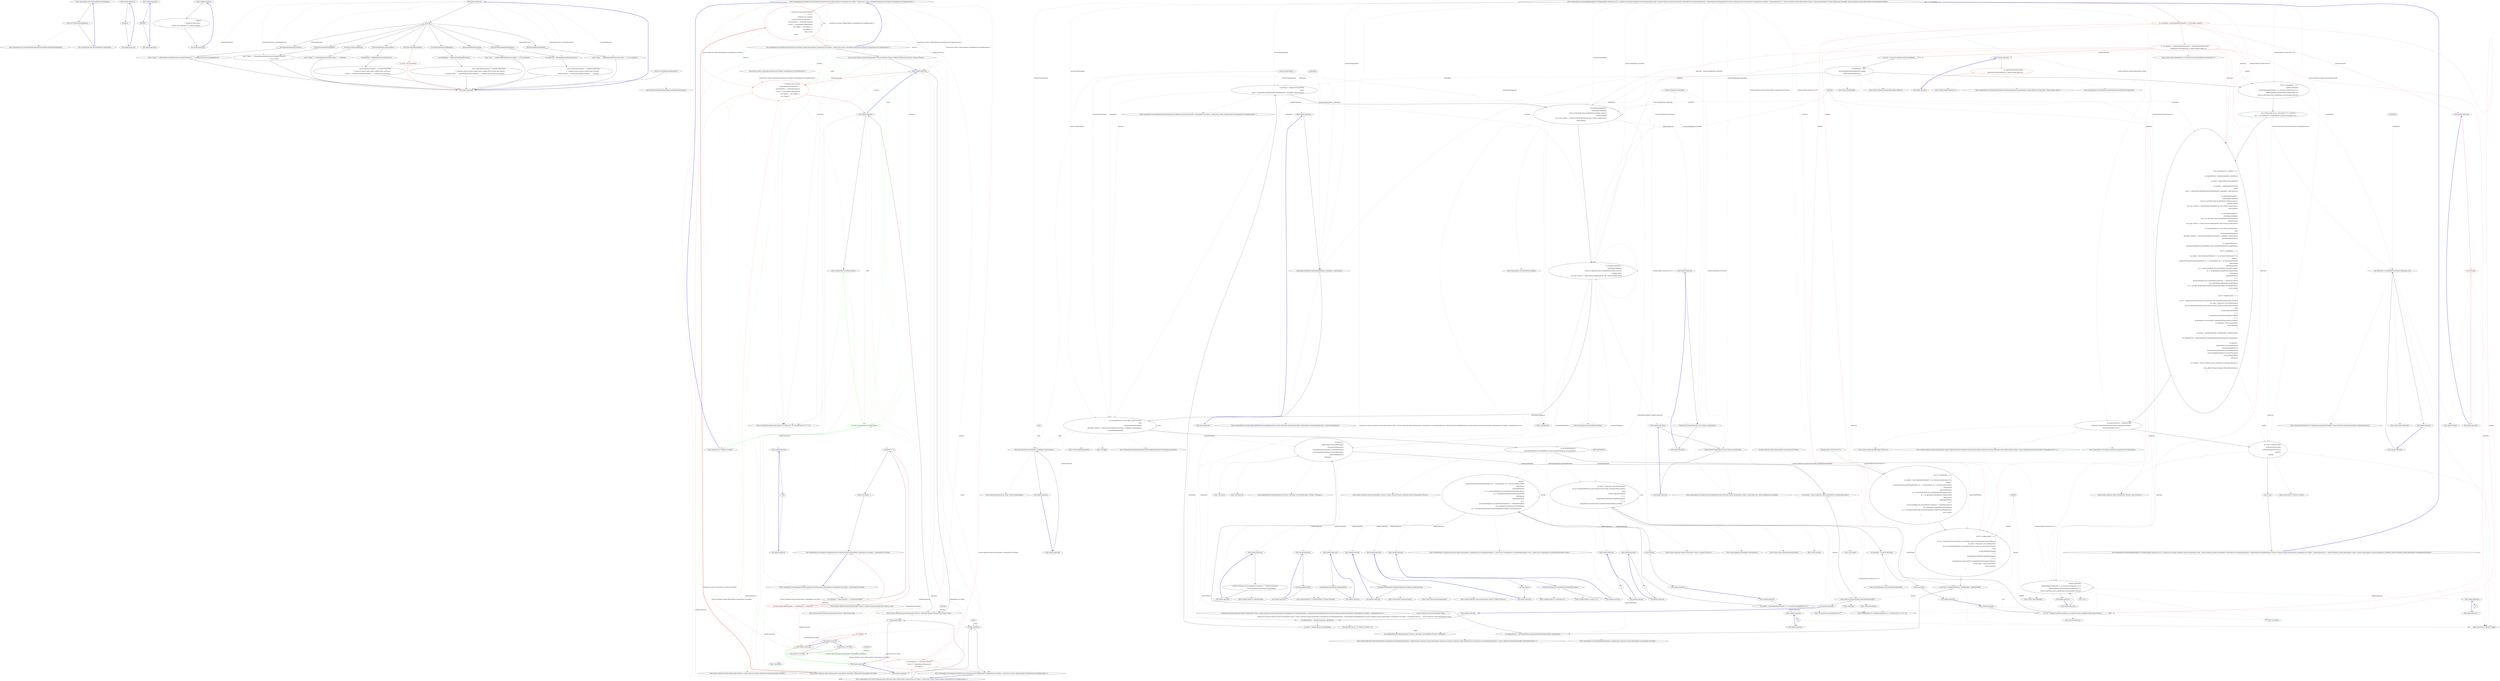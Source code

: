 digraph  {
n0 [cluster="CommandLine.Text.SentenceBuilder.CreateDefault()", label="Entry CommandLine.Text.SentenceBuilder.CreateDefault()", span="17-17"];
n1 [cluster="CommandLine.Text.SentenceBuilder.CreateDefault()", label="return new DefaultSentenceBuilder();", span="19-19"];
n2 [cluster="CommandLine.Text.SentenceBuilder.CreateDefault()", label="Exit CommandLine.Text.SentenceBuilder.CreateDefault()", span="17-17"];
n3 [cluster="CommandLine.Text.SentenceBuilder.DefaultSentenceBuilder.DefaultSentenceBuilder()", label="Entry CommandLine.Text.SentenceBuilder.DefaultSentenceBuilder.DefaultSentenceBuilder()", span="44-44"];
n4 [cluster="lambda expression", label="Entry lambda expression", span="50-50"];
n5 [cluster="lambda expression", label="''Required.''", span="50-50"];
n6 [cluster="lambda expression", label="Exit lambda expression", span="50-50"];
n7 [cluster="lambda expression", label="Entry lambda expression", span="58-58"];
n8 [cluster="lambda expression", label="''ERROR(S):''", span="58-58"];
n9 [cluster="lambda expression", label="Exit lambda expression", span="58-58"];
n10 [cluster="lambda expression", label="Entry lambda expression", span="66-68"];
n11 [cluster="lambda expression", label="isOption\r\n                        ? ''Display this help screen.''\r\n                        : ''Display more information on a specific command.''", span="66-68"];
n12 [cluster="lambda expression", label="Exit lambda expression", span="66-68"];
n13 [cluster="lambda expression", label="Entry lambda expression", span="76-110"];
n14 [cluster="lambda expression", label="error.Tag", span="78-78"];
n16 [cluster="lambda expression", label="return ''Token ''' + ((BadFormatTokenError)error).Token + ''' is not recognized.'';", span="81-81"];
n18 [cluster="lambda expression", label="return ''Option ''' + ((MissingValueOptionError)error).NameInfo.NameText\r\n                                                      + ''' has no value.'';", span="83-84"];
n20 [cluster="lambda expression", label="return ''Option ''' + ((UnknownOptionError)error).Token + ''' is unknown.'';", span="86-86"];
n22 [cluster="lambda expression", label="var errMisssing = ((MissingRequiredOptionError)error)", span="88-88"];
n25 [cluster="lambda expression", label="return ''Option ''' + ((MutuallyExclusiveSetError)error).NameInfo.NameText + ''' is defined along with an incompatible one.'';", span="93-93"];
n27 [cluster="lambda expression", label="var badFormat = ((BadFormatConversionError)error)", span="95-95"];
n30 [cluster="lambda expression", label="var seqOutRange = ((SequenceOutOfRangeError)error)", span="100-100"];
n33 [cluster="lambda expression", label="return ''Verb ''' + ((BadVerbSelectedError)error).Token + ''' is not recognized.'';", span="105-105"];
n15 [cluster="lambda expression", label="ErrorType.BadFormatTokenError", span="80-80"];
n17 [cluster="lambda expression", label="ErrorType.MissingValueOptionError", span="82-82"];
n19 [cluster="lambda expression", label="ErrorType.UnknownOptionError", span="85-85"];
n21 [cluster="lambda expression", label="ErrorType.MissingRequiredOptionError", span="87-87"];
n24 [cluster="lambda expression", label="ErrorType.MutuallyExclusiveSetError", span="92-92"];
n26 [cluster="lambda expression", label="ErrorType.BadFormatConversionError", span="94-94"];
n29 [cluster="lambda expression", label="ErrorType.SequenceOutOfRangeError", span="99-99"];
n32 [cluster="lambda expression", label="ErrorType.BadVerbSelectedError", span="104-104"];
n34 [cluster="lambda expression", label="ErrorType.NoVerbSelectedError", span="106-106"];
n23 [cluster="lambda expression", label="return errMisssing.NameInfo == NameInfo.EmptyName\r\n                                               ? ''A required value not bound to option name is missing.''\r\n                                               : ''Required option ''' + errMisssing.NameInfo.NameText + ''' is missing.'';", span="89-91"];
n28 [cluster="lambda expression", label="return badFormat.NameInfo == NameInfo.EmptyName\r\n                                               ? ''A value not bound to option name is defined with a bad format.''\r\n                                               : ''Option ''' + badFormat.NameInfo.NameText + ''' is defined with a bad format.'';", span="96-98"];
n31 [cluster="lambda expression", label="return seqOutRange.NameInfo == NameInfo.EmptyName\r\n                                               ? ''A sequence value not bound to option name is defined with few items than required.''\r\n                                               : ''A sequence option ''' + seqOutRange.NameInfo.NameText + ''' is defined with few items than required.'';", span="101-103"];
n35 [cluster="lambda expression", color=red, community=0, label="22: return ''No verb selected.'';", span="107-107"];
n36 [cluster="lambda expression", label="Exit lambda expression", span="76-110"];
n37 [cluster="lambda expression", label="throw new InvalidOperationException();", span="109-109"];
n38 [cluster="System.InvalidOperationException.InvalidOperationException()", label="Entry System.InvalidOperationException.InvalidOperationException()", span="0-0"];
m1_0 [cluster="CommandLine.Core.Sequence.Partition(System.Collections.Generic.IEnumerable<CommandLine.Core.Token>, System.Func<string, CommandLine.Infrastructure.Maybe<CommandLine.Core.TypeDescriptor>>)", file="Sequence.cs", label="Entry CommandLine.Core.Sequence.Partition(System.Collections.Generic.IEnumerable<CommandLine.Core.Token>, System.Func<string, CommandLine.Infrastructure.Maybe<CommandLine.Core.TypeDescriptor>>)", span="11-11"];
m1_1 [cluster="CommandLine.Core.Sequence.Partition(System.Collections.Generic.IEnumerable<CommandLine.Core.Token>, System.Func<string, CommandLine.Infrastructure.Maybe<CommandLine.Core.TypeDescriptor>>)", color=red, community=0, file="Sequence.cs", label="5: return from tseq in tokens.Pairwise(\r\n                (f, s) =>\r\n                        f.IsName() && s.IsValue()\r\n                            ? typeLookup(f.Text).Return(info =>\r\n                                   info.TargetType == TargetType.Sequence\r\n                                        ? new[] { f }.Concat(tokens.OfSequence(f))\r\n                                        : new Token[] { }, new Token[] { })\r\n                            : new Token[] { })\r\n                   from t in tseq\r\n                   select t;", span="15-24"];
m1_2 [cluster="CommandLine.Core.Sequence.Partition(System.Collections.Generic.IEnumerable<CommandLine.Core.Token>, System.Func<string, CommandLine.Infrastructure.Maybe<CommandLine.Core.TypeDescriptor>>)", file="Sequence.cs", label="Exit CommandLine.Core.Sequence.Partition(System.Collections.Generic.IEnumerable<CommandLine.Core.Token>, System.Func<string, CommandLine.Infrastructure.Maybe<CommandLine.Core.TypeDescriptor>>)", span="11-11"];
m1_3 [cluster="System.Collections.Generic.IEnumerable<TSource>.Pairwise<TSource, TResult>(System.Func<TSource, TSource, TResult>)", file="Sequence.cs", label="Entry System.Collections.Generic.IEnumerable<TSource>.Pairwise<TSource, TResult>(System.Func<TSource, TSource, TResult>)", span="10-10"];
m1_4 [cluster="lambda expression", file="Sequence.cs", label="Entry lambda expression", span="16-22"];
m1_5 [cluster="lambda expression", color=red, community=0, file="Sequence.cs", label="5: f.IsName() && s.IsValue()\r\n                            ? typeLookup(f.Text).Return(info =>\r\n                                   info.TargetType == TargetType.Sequence\r\n                                        ? new[] { f }.Concat(tokens.OfSequence(f))\r\n                                        : new Token[] { }, new Token[] { })\r\n                            : new Token[] { }", span="17-22"];
m1_6 [cluster="lambda expression", file="Sequence.cs", label="Exit lambda expression", span="16-22"];
m1_7 [cluster="CommandLine.Core.Token.IsName()", file="Sequence.cs", label="Entry CommandLine.Core.Token.IsName()", span="68-68"];
m1_8 [cluster="CommandLine.Core.Token.IsValue()", color=green, community=0, file="Sequence.cs", label="20: Entry CommandLine.Core.Token.IsValue()", span="73-73"];
m1_9 [cluster="System.Func<T, TResult>.Invoke(T)", file="Sequence.cs", label="Entry System.Func<T, TResult>.Invoke(T)", span="0-0"];
m1_26 [cluster="lambda expression", file="Sequence.cs", label="t.Equals(nameToken)", span="29-29"];
m1_28 [cluster="lambda expression", file="Sequence.cs", label="!scalars.Contains(t)", span="26-26"];
m1_12 [cluster="lambda expression", color=red, community=0, file="Sequence.cs", label="5: info.TargetType == TargetType.Sequence\r\n                                        ? new[] { f }.Concat(tokens.OfSequence(f))\r\n                                        : new Token[] { }", span="19-21"];
m1_18 [cluster="CommandLine.Core.Sequence.OfSequence(System.Collections.Generic.IEnumerable<CommandLine.Core.Token>, CommandLine.Core.Token)", file="Sequence.cs", label="nameIndex >= 0", span="30-30"];
m1_37 [cluster="Unk.IsValue", file="Sequence.cs", label="Entry Unk.IsValue", span=""];
m1_14 [cluster="System.Collections.Generic.IEnumerable<CommandLine.Core.Token>.OfSequence(CommandLine.Core.Token)", file="Sequence.cs", label="Entry System.Collections.Generic.IEnumerable<CommandLine.Core.Token>.OfSequence(CommandLine.Core.Token)", span="27-27"];
m1_22 [cluster="System.Collections.Generic.IEnumerable<TSource>.IndexOf<TSource>(System.Func<TSource, bool>)", file="Sequence.cs", label="Entry System.Collections.Generic.IEnumerable<TSource>.IndexOf<TSource>(System.Func<TSource, bool>)", span="36-36"];
m1_30 [cluster="lambda expression", color=red, community=0, file="Sequence.cs", label="26: v.IsValue()", span="32-32"];
m1_16 [cluster="CommandLine.Core.Sequence.OfSequence(System.Collections.Generic.IEnumerable<CommandLine.Core.Token>, CommandLine.Core.Token)", file="Sequence.cs", label="Entry CommandLine.Core.Sequence.OfSequence(System.Collections.Generic.IEnumerable<CommandLine.Core.Token>, CommandLine.Core.Token)", span="27-27"];
m1_34 [cluster="lambda expression", file="Sequence.cs", label="CommandLine.Core.Token", span=""];
m1_11 [cluster="CommandLine.Core.Switch.Partition(System.Collections.Generic.IEnumerable<CommandLine.Core.Token>, System.Func<string, CSharpx.Maybe<CommandLine.Core.TypeDescriptor>>)", file="Sequence.cs", label="Entry CommandLine.Core.Switch.Partition(System.Collections.Generic.IEnumerable<CommandLine.Core.Token>, System.Func<string, CSharpx.Maybe<CommandLine.Core.TypeDescriptor>>)", span="11-11"];
m1_13 [cluster="CommandLine.Core.Sequence.Partition(System.Collections.Generic.IEnumerable<CommandLine.Core.Token>, System.Func<string, CSharpx.Maybe<CommandLine.Core.TypeDescriptor>>)", file="Sequence.cs", label="Entry CommandLine.Core.Sequence.Partition(System.Collections.Generic.IEnumerable<CommandLine.Core.Token>, System.Func<string, CSharpx.Maybe<CommandLine.Core.TypeDescriptor>>)", span="12-12"];
m1_25 [cluster="lambda expression", file="Sequence.cs", label="Entry lambda expression", span="29-29"];
m1_29 [cluster="lambda expression", file="Sequence.cs", label="Entry lambda expression", span="32-32"];
m1_27 [cluster="lambda expression", file="Sequence.cs", label="Exit lambda expression", span="29-29"];
m1_31 [cluster="lambda expression", file="Sequence.cs", label="Exit lambda expression", span="32-32"];
m1_38 [cluster="lambda expression", file="Sequence.cs", label="Entry lambda expression", span="35-35"];
m1_32 [cluster="lambda expression", color=green, community=0, file="Sequence.cs", label="1: System.Collections.Generic.IEnumerable<CommandLine.Core.Token>", span=""];
m1_24 [cluster="System.Collections.Generic.IEnumerable<TSource>.TakeWhile<TSource>(System.Func<TSource, bool>)", file="Sequence.cs", label="Entry System.Collections.Generic.IEnumerable<TSource>.TakeWhile<TSource>(System.Func<TSource, bool>)", span="0-0"];
m1_39 [cluster="lambda expression", file="Sequence.cs", label="t.Text", span="35-35"];
m1_35 [cluster="lambda expression", file="Sequence.cs", label="CommandLine.Core.Token", span=""];
m1_40 [cluster="lambda expression", file="Sequence.cs", label="Exit lambda expression", span="35-35"];
m1_23 [cluster="System.Collections.Generic.IEnumerable<TSource>.Skip<TSource>(int)", file="Sequence.cs", label="Entry System.Collections.Generic.IEnumerable<TSource>.Skip<TSource>(int)", span="0-0"];
m1_21 [cluster="CommandLine.Core.Sequence.OfSequence(System.Collections.Generic.IEnumerable<CommandLine.Core.Token>, CommandLine.Core.Token)", file="Sequence.cs", label="Exit CommandLine.Core.Sequence.OfSequence(System.Collections.Generic.IEnumerable<CommandLine.Core.Token>, CommandLine.Core.Token)", span="27-27"];
m1_15 [cluster="System.Collections.Generic.IEnumerable<TSource>.Concat<TSource>(System.Collections.Generic.IEnumerable<TSource>)", file="Sequence.cs", label="Entry System.Collections.Generic.IEnumerable<TSource>.Concat<TSource>(System.Collections.Generic.IEnumerable<TSource>)", span="0-0"];
m1_10 [cluster="CommandLine.Infrastructure.Maybe<T1>.Return<T1, T2>(System.Func<T1, T2>, T2)", file="Sequence.cs", label="Entry CommandLine.Infrastructure.Maybe<T1>.Return<T1, T2>(System.Func<T1, T2>, T2)", span="100-100"];
m1_17 [cluster="CommandLine.Core.Sequence.OfSequence(System.Collections.Generic.IEnumerable<CommandLine.Core.Token>, CommandLine.Core.Token)", file="Sequence.cs", label="var nameIndex = tokens.IndexOf(t => t.Equals(nameToken))", span="29-29"];
m1_20 [cluster="CommandLine.Core.Sequence.OfSequence(System.Collections.Generic.IEnumerable<CommandLine.Core.Token>, CommandLine.Core.Token)", file="Sequence.cs", label="return new Token[] { };", span="34-34"];
m1_19 [cluster="CommandLine.Core.Sequence.OfSequence(System.Collections.Generic.IEnumerable<CommandLine.Core.Token>, CommandLine.Core.Token)", color=red, community=0, file="Sequence.cs", label="24: return tokens.Skip(nameIndex + 1).TakeWhile(v => v.IsValue());", span="32-32"];
m1_33 [file="Sequence.cs", label="System.Func<string, CommandLine.Infrastructure.Maybe<CommandLine.Core.TypeDescriptor>>", span=""];
m1_43 [file="Sequence.cs", label=sequences, span=""];
m1_41 [file="Sequence.cs", label=switches, span=""];
m1_42 [file="Sequence.cs", label=scalars, span=""];
m2_65 [cluster="CommandLine.Core.TokenPartitioner.Partition(System.Collections.Generic.IEnumerable<CommandLine.Core.Token>, System.Func<string, CSharpx.Maybe<CommandLine.Core.TypeDescriptor>>)", file="TokenPartitioner.cs", label="Entry CommandLine.Core.TokenPartitioner.Partition(System.Collections.Generic.IEnumerable<CommandLine.Core.Token>, System.Func<string, CSharpx.Maybe<CommandLine.Core.TypeDescriptor>>)", span="12-12"];
m2_14 [cluster="Unk.ThrowingValidate", file="TokenPartitioner.cs", label="Entry Unk.ThrowingValidate", span=""];
m2_101 [cluster="T.SetProperties<T>(System.Collections.Generic.IEnumerable<CommandLine.Core.SpecificationProperty>, System.Func<CommandLine.Core.SpecificationProperty, bool>, System.Func<CommandLine.Core.SpecificationProperty, object>)", file="TokenPartitioner.cs", label="Entry T.SetProperties<T>(System.Collections.Generic.IEnumerable<CommandLine.Core.SpecificationProperty>, System.Func<CommandLine.Core.SpecificationProperty, bool>, System.Func<CommandLine.Core.SpecificationProperty, object>)", span="82-82"];
m2_95 [cluster="string.MatchName(string, string, System.StringComparer)", file="TokenPartitioner.cs", label="Entry string.MatchName(string, string, System.StringComparer)", span="8-8"];
m2_140 [cluster="System.Collections.Generic.IEnumerable<TSource>.ToArray<TSource>()", file="TokenPartitioner.cs", label="Entry System.Collections.Generic.IEnumerable<TSource>.ToArray<TSource>()", span="0-0"];
m2_88 [cluster="CommandLine.Core.TypeConverter.ChangeType(System.Collections.Generic.IEnumerable<string>, System.Type, bool, System.Globalization.CultureInfo)", file="TokenPartitioner.cs", label="Entry CommandLine.Core.TypeConverter.ChangeType(System.Collections.Generic.IEnumerable<string>, System.Type, bool, System.Globalization.CultureInfo)", span="14-14"];
m2_0 [cluster="CommandLine.Core.InstanceBuilder.Build<T>(CSharpx.Maybe<System.Func<T>>, System.Func<System.Collections.Generic.IEnumerable<string>, System.Collections.Generic.IEnumerable<CommandLine.Core.OptionSpecification>, RailwaySharp.ErrorHandling.Result<System.Collections.Generic.IEnumerable<CommandLine.Core.Token>, CommandLine.Error>>, System.Collections.Generic.IEnumerable<string>, System.StringComparer, System.Globalization.CultureInfo, System.Collections.Generic.IEnumerable<CommandLine.ErrorType>)", file="TokenPartitioner.cs", label="Entry CommandLine.Core.InstanceBuilder.Build<T>(CSharpx.Maybe<System.Func<T>>, System.Func<System.Collections.Generic.IEnumerable<string>, System.Collections.Generic.IEnumerable<CommandLine.Core.OptionSpecification>, RailwaySharp.ErrorHandling.Result<System.Collections.Generic.IEnumerable<CommandLine.Core.Token>, CommandLine.Error>>, System.Collections.Generic.IEnumerable<string>, System.StringComparer, System.Globalization.CultureInfo, System.Collections.Generic.IEnumerable<CommandLine.ErrorType>)", span="14-14"];
m2_1 [cluster="CommandLine.Core.InstanceBuilder.Build<T>(CSharpx.Maybe<System.Func<T>>, System.Func<System.Collections.Generic.IEnumerable<string>, System.Collections.Generic.IEnumerable<CommandLine.Core.OptionSpecification>, RailwaySharp.ErrorHandling.Result<System.Collections.Generic.IEnumerable<CommandLine.Core.Token>, CommandLine.Error>>, System.Collections.Generic.IEnumerable<string>, System.StringComparer, System.Globalization.CultureInfo, System.Collections.Generic.IEnumerable<CommandLine.ErrorType>)", color=red, community=0, file="TokenPartitioner.cs", label="13: var typeInfo = factory.MapValueOrDefault(f => f().GetType(), typeof(T))", span="22-22"];
m2_5 [cluster="CommandLine.Core.InstanceBuilder.Build<T>(CSharpx.Maybe<System.Func<T>>, System.Func<System.Collections.Generic.IEnumerable<string>, System.Collections.Generic.IEnumerable<CommandLine.Core.OptionSpecification>, RailwaySharp.ErrorHandling.Result<System.Collections.Generic.IEnumerable<CommandLine.Core.Token>, CommandLine.Error>>, System.Collections.Generic.IEnumerable<string>, System.StringComparer, System.Globalization.CultureInfo, System.Collections.Generic.IEnumerable<CommandLine.ErrorType>)", file="TokenPartitioner.cs", label="Func<T> makeDefault = () =>\r\n                typeof(T).IsMutable()\r\n                    ? factory.MapValueOrDefault(f => f(), Activator.CreateInstance<T>())\r\n                    : ReflectionHelper.CreateDefaultImmutableInstance<T>(\r\n                        (from p in specProps select p.Specification.ConversionType).ToArray())", span="33-37"];
m2_7 [cluster="CommandLine.Core.InstanceBuilder.Build<T>(CSharpx.Maybe<System.Func<T>>, System.Func<System.Collections.Generic.IEnumerable<string>, System.Collections.Generic.IEnumerable<CommandLine.Core.OptionSpecification>, RailwaySharp.ErrorHandling.Result<System.Collections.Generic.IEnumerable<CommandLine.Core.Token>, CommandLine.Error>>, System.Collections.Generic.IEnumerable<string>, System.StringComparer, System.Globalization.CultureInfo, System.Collections.Generic.IEnumerable<CommandLine.ErrorType>)", file="TokenPartitioner.cs", label="Func<ParserResult<T>> buildUp = () =>\r\n            {\r\n                var tokenizerResult = tokenizer(arguments, optionSpecs);\r\n\r\n                var tokens = tokenizerResult.SucceededWith();\r\n\r\n                var partitions = TokenPartitioner.Partition(\r\n                    tokens,\r\n                    name => TypeLookup.FindTypeDescriptorAndSibling(name, optionSpecs, nameComparer));\r\n\r\n                var optionSpecPropsResult =\r\n                    OptionMapper.MapValues(\r\n                        (from pt in specProps where pt.Specification.IsOption() select pt),\r\n                        partitions.Options,\r\n                        (vals, type, isScalar) => TypeConverter.ChangeType(vals, type, isScalar, parsingCulture),\r\n                        nameComparer);\r\n\r\n                var valueSpecPropsResult =\r\n                    ValueMapper.MapValues(\r\n                        (from pt in specProps where pt.Specification.IsValue() select pt),\r\n                        partitions.Values,\r\n                        (vals, type, isScalar) => TypeConverter.ChangeType(vals, type, isScalar, parsingCulture));\r\n\r\n                var missingValueErrors = from token in partitions.Errors\r\n                    select\r\n                        new MissingValueOptionError(\r\n                            optionSpecs.Single(o => token.Text.MatchName(o.ShortName, o.LongName, nameComparer))\r\n                                .FromOptionSpecification());\r\n\r\n                var specPropsWithValue =\r\n                    optionSpecPropsResult.SucceededWith().Concat(valueSpecPropsResult.SucceededWith());\r\n\r\n                Func<T> buildMutable = () =>\r\n                {\r\n                    var mutable = factory.MapValueOrDefault(f => f(), Activator.CreateInstance<T>());\r\n                    mutable =\r\n                        mutable.SetProperties(specPropsWithValue, sp => sp.Value.IsJust(), sp => sp.Value.FromJustOrFail())\r\n                            .SetProperties(\r\n                                specPropsWithValue,\r\n                                sp => sp.Value.IsNothing() && sp.Specification.DefaultValue.IsJust(),\r\n                                sp => sp.Specification.DefaultValue.FromJustOrFail())\r\n                            .SetProperties(\r\n                                specPropsWithValue,\r\n                                sp =>\r\n                                    sp.Value.IsNothing() && sp.Specification.TargetType == TargetType.Sequence\r\n                                    && sp.Specification.DefaultValue.MatchNothing(),\r\n                                sp => sp.Property.PropertyType.GetGenericArguments().Single().CreateEmptyArray());\r\n                    return mutable;\r\n                };\r\n\r\n                Func<T> buildImmutable = () =>\r\n                {\r\n                    var ctor = typeInfo.GetConstructor((from sp in specProps select sp.Property.PropertyType).ToArray());\r\n                    var values = (from prms in ctor.GetParameters()\r\n                        join sp in specPropsWithValue on prms.Name.ToLower() equals sp.Property.Name.ToLower()\r\n                        select\r\n                            sp.Value.MapValueOrDefault(\r\n                                v => v,\r\n                                sp.Specification.DefaultValue.MapValueOrDefault(\r\n                                    d => d,\r\n                                    sp.Specification.ConversionType.CreateDefaultForImmutable()))).ToArray();\r\n                    var immutable = (T)ctor.Invoke(values);\r\n                    return immutable;\r\n                };\r\n\r\n                var instance = typeInfo.IsMutable() ? buildMutable() : buildImmutable();\r\n\r\n                var validationErrors = specPropsWithValue.Validate(SpecificationPropertyRules.Lookup(tokens));\r\n\r\n                var allErrors =\r\n                    tokenizerResult.SuccessfulMessages()\r\n                        .Concat(missingValueErrors)\r\n                        .Concat(optionSpecPropsResult.SuccessfulMessages())\r\n                        .Concat(valueSpecPropsResult.SuccessfulMessages())\r\n                        .Concat(validationErrors)\r\n                        .Memorize();\r\n\r\n                var warnings = from e in allErrors where nonFatalErrors.Contains(e.Tag) select e;\r\n\r\n                return allErrors.Except(warnings).ToParserResult(instance);\r\n            }", span="42-122"];
m2_8 [cluster="CommandLine.Core.InstanceBuilder.Build<T>(CSharpx.Maybe<System.Func<T>>, System.Func<System.Collections.Generic.IEnumerable<string>, System.Collections.Generic.IEnumerable<CommandLine.Core.OptionSpecification>, RailwaySharp.ErrorHandling.Result<System.Collections.Generic.IEnumerable<CommandLine.Core.Token>, CommandLine.Error>>, System.Collections.Generic.IEnumerable<string>, System.StringComparer, System.Globalization.CultureInfo, System.Collections.Generic.IEnumerable<CommandLine.ErrorType>)", file="TokenPartitioner.cs", label="var preprocessorErrors = arguments.Any()\r\n                ? arguments.Preprocess(PreprocessorGuards.Lookup(nameComparer))\r\n                : Enumerable.Empty<Error>()", span="124-126"];
m2_9 [cluster="CommandLine.Core.InstanceBuilder.Build<T>(CSharpx.Maybe<System.Func<T>>, System.Func<System.Collections.Generic.IEnumerable<string>, System.Collections.Generic.IEnumerable<CommandLine.Core.OptionSpecification>, RailwaySharp.ErrorHandling.Result<System.Collections.Generic.IEnumerable<CommandLine.Core.Token>, CommandLine.Error>>, System.Collections.Generic.IEnumerable<string>, System.StringComparer, System.Globalization.CultureInfo, System.Collections.Generic.IEnumerable<CommandLine.ErrorType>)", file="TokenPartitioner.cs", label="var result = arguments.Any()\r\n                ? preprocessorErrors.Any()\r\n                    ? notParsed(preprocessorErrors)\r\n                    : buildUp()\r\n                : buildUp()", span="128-132"];
m2_2 [cluster="CommandLine.Core.InstanceBuilder.Build<T>(CSharpx.Maybe<System.Func<T>>, System.Func<System.Collections.Generic.IEnumerable<string>, System.Collections.Generic.IEnumerable<CommandLine.Core.OptionSpecification>, RailwaySharp.ErrorHandling.Result<System.Collections.Generic.IEnumerable<CommandLine.Core.Token>, CommandLine.Error>>, System.Collections.Generic.IEnumerable<string>, System.StringComparer, System.Globalization.CultureInfo, System.Collections.Generic.IEnumerable<CommandLine.ErrorType>)", color=red, community=0, file="TokenPartitioner.cs", label="13: var specProps = typeInfo.GetSpecifications(pi => SpecificationProperty.Create(\r\n                    Specification.FromProperty(pi), pi, Maybe.Nothing<object>()))", span="24-25"];
m2_3 [cluster="CommandLine.Core.InstanceBuilder.Build<T>(CSharpx.Maybe<System.Func<T>>, System.Func<System.Collections.Generic.IEnumerable<string>, System.Collections.Generic.IEnumerable<CommandLine.Core.OptionSpecification>, RailwaySharp.ErrorHandling.Result<System.Collections.Generic.IEnumerable<CommandLine.Core.Token>, CommandLine.Error>>, System.Collections.Generic.IEnumerable<string>, System.StringComparer, System.Globalization.CultureInfo, System.Collections.Generic.IEnumerable<CommandLine.ErrorType>)", file="TokenPartitioner.cs", label="var specs = from pt in specProps select pt.Specification", span="27-27"];
m2_4 [cluster="CommandLine.Core.InstanceBuilder.Build<T>(CSharpx.Maybe<System.Func<T>>, System.Func<System.Collections.Generic.IEnumerable<string>, System.Collections.Generic.IEnumerable<CommandLine.Core.OptionSpecification>, RailwaySharp.ErrorHandling.Result<System.Collections.Generic.IEnumerable<CommandLine.Core.Token>, CommandLine.Error>>, System.Collections.Generic.IEnumerable<string>, System.StringComparer, System.Globalization.CultureInfo, System.Collections.Generic.IEnumerable<CommandLine.ErrorType>)", file="TokenPartitioner.cs", label="var optionSpecs = specs\r\n                .ThrowingValidate(SpecificationGuards.Lookup)\r\n                .OfType<OptionSpecification>()", span="29-31"];
m2_6 [cluster="CommandLine.Core.InstanceBuilder.Build<T>(CSharpx.Maybe<System.Func<T>>, System.Func<System.Collections.Generic.IEnumerable<string>, System.Collections.Generic.IEnumerable<CommandLine.Core.OptionSpecification>, RailwaySharp.ErrorHandling.Result<System.Collections.Generic.IEnumerable<CommandLine.Core.Token>, CommandLine.Error>>, System.Collections.Generic.IEnumerable<string>, System.StringComparer, System.Globalization.CultureInfo, System.Collections.Generic.IEnumerable<CommandLine.ErrorType>)", file="TokenPartitioner.cs", label="Func<IEnumerable<Error>, ParserResult<T>> notParsed =\r\n                errs => new NotParsed<T>(makeDefault().GetType().ToTypeInfo(), errs)", span="39-40"];
m2_10 [cluster="CommandLine.Core.InstanceBuilder.Build<T>(CSharpx.Maybe<System.Func<T>>, System.Func<System.Collections.Generic.IEnumerable<string>, System.Collections.Generic.IEnumerable<CommandLine.Core.OptionSpecification>, RailwaySharp.ErrorHandling.Result<System.Collections.Generic.IEnumerable<CommandLine.Core.Token>, CommandLine.Error>>, System.Collections.Generic.IEnumerable<string>, System.StringComparer, System.Globalization.CultureInfo, System.Collections.Generic.IEnumerable<CommandLine.ErrorType>)", file="TokenPartitioner.cs", label="return result;", span="134-134"];
m2_11 [cluster="CommandLine.Core.InstanceBuilder.Build<T>(CSharpx.Maybe<System.Func<T>>, System.Func<System.Collections.Generic.IEnumerable<string>, System.Collections.Generic.IEnumerable<CommandLine.Core.OptionSpecification>, RailwaySharp.ErrorHandling.Result<System.Collections.Generic.IEnumerable<CommandLine.Core.Token>, CommandLine.Error>>, System.Collections.Generic.IEnumerable<string>, System.StringComparer, System.Globalization.CultureInfo, System.Collections.Generic.IEnumerable<CommandLine.ErrorType>)", file="TokenPartitioner.cs", label="Exit CommandLine.Core.InstanceBuilder.Build<T>(CSharpx.Maybe<System.Func<T>>, System.Func<System.Collections.Generic.IEnumerable<string>, System.Collections.Generic.IEnumerable<CommandLine.Core.OptionSpecification>, RailwaySharp.ErrorHandling.Result<System.Collections.Generic.IEnumerable<CommandLine.Core.Token>, CommandLine.Error>>, System.Collections.Generic.IEnumerable<string>, System.StringComparer, System.Globalization.CultureInfo, System.Collections.Generic.IEnumerable<CommandLine.ErrorType>)", span="14-14"];
m2_38 [cluster="Unk.>", file="TokenPartitioner.cs", label="Entry Unk.>", span=""];
m2_46 [cluster="System.Type.ToTypeInfo()", file="TokenPartitioner.cs", label="Entry System.Type.ToTypeInfo()", span="174-174"];
m2_20 [cluster="System.Func<T, TResult>.Invoke(T)", file="TokenPartitioner.cs", label="Entry System.Func<T, TResult>.Invoke(T)", span="0-0"];
m2_68 [cluster="CommandLine.Core.Specification.IsValue()", file="TokenPartitioner.cs", label="Entry CommandLine.Core.Specification.IsValue()", span="15-15"];
m2_74 [cluster="System.Collections.Generic.IEnumerable<CommandLine.Core.SpecificationProperty>.Validate(System.Collections.Generic.IEnumerable<System.Func<System.Collections.Generic.IEnumerable<CommandLine.Core.SpecificationProperty>, System.Collections.Generic.IEnumerable<CommandLine.Error>>>)", file="TokenPartitioner.cs", label="Entry System.Collections.Generic.IEnumerable<CommandLine.Core.SpecificationProperty>.Validate(System.Collections.Generic.IEnumerable<System.Func<System.Collections.Generic.IEnumerable<CommandLine.Core.SpecificationProperty>, System.Collections.Generic.IEnumerable<CommandLine.Error>>>)", span="40-40"];
m2_19 [cluster="System.Linq.Enumerable.Empty<TResult>()", file="TokenPartitioner.cs", label="Entry System.Linq.Enumerable.Empty<TResult>()", span="0-0"];
m2_137 [cluster="System.Reflection.MethodBase.GetParameters()", file="TokenPartitioner.cs", label="Entry System.Reflection.MethodBase.GetParameters()", span="0-0"];
m2_45 [cluster="CommandLine.NotParsed<T>.NotParsed(CommandLine.TypeInfo, System.Collections.Generic.IEnumerable<CommandLine.Error>)", file="TokenPartitioner.cs", label="Entry CommandLine.NotParsed<T>.NotParsed(CommandLine.TypeInfo, System.Collections.Generic.IEnumerable<CommandLine.Error>)", span="163-163"];
m2_139 [cluster="System.Type.CreateDefaultForImmutable()", file="TokenPartitioner.cs", label="Entry System.Type.CreateDefaultForImmutable()", span="149-149"];
m2_136 [cluster="Unk.GetConstructor", file="TokenPartitioner.cs", label="Entry Unk.GetConstructor", span=""];
m2_70 [cluster="Unk.Single", file="TokenPartitioner.cs", label="Entry Unk.Single", span=""];
m2_13 [cluster="System.Type.GetSpecifications<T>(System.Func<System.Reflection.PropertyInfo, T>)", file="TokenPartitioner.cs", label="Entry System.Type.GetSpecifications<T>(System.Func<System.Reflection.PropertyInfo, T>)", span="16-16"];
m2_78 [cluster="Unk.Contains", file="TokenPartitioner.cs", label="Entry Unk.Contains", span=""];
m2_16 [cluster="System.Collections.Generic.IEnumerable<TSource>.Any<TSource>()", file="TokenPartitioner.cs", label="Entry System.Collections.Generic.IEnumerable<TSource>.Any<TSource>()", span="0-0"];
m2_21 [cluster="System.Func<TResult>.Invoke()", file="TokenPartitioner.cs", label="Entry System.Func<TResult>.Invoke()", span="0-0"];
m2_25 [cluster="object.GetType()", file="TokenPartitioner.cs", label="Entry object.GetType()", span="0-0"];
m2_145 [cluster="lambda expression", file="TokenPartitioner.cs", label="Entry lambda expression", span="101-101"];
m2_33 [cluster="lambda expression", file="TokenPartitioner.cs", label="typeof(T).IsMutable()\r\n                    ? factory.MapValueOrDefault(f => f(), Activator.CreateInstance<T>())\r\n                    : ReflectionHelper.CreateDefaultImmutableInstance<T>(\r\n                        (from p in specProps select p.Specification.ConversionType).ToArray())", span="34-37"];
m2_48 [cluster="lambda expression", file="TokenPartitioner.cs", label="var tokenizerResult = tokenizer(arguments, optionSpecs)", span="44-44"];
m2_50 [cluster="lambda expression", file="TokenPartitioner.cs", label="var partitions = TokenPartitioner.Partition(\r\n                    tokens,\r\n                    name => TypeLookup.FindTypeDescriptorAndSibling(name, optionSpecs, nameComparer))", span="48-50"];
m2_82 [cluster="lambda expression", file="TokenPartitioner.cs", label="TypeLookup.FindTypeDescriptorAndSibling(name, optionSpecs, nameComparer)", span="50-50"];
m2_51 [cluster="lambda expression", file="TokenPartitioner.cs", label="var optionSpecPropsResult =\r\n                    OptionMapper.MapValues(\r\n                        (from pt in specProps where pt.Specification.IsOption() select pt),\r\n                        partitions.Options,\r\n                        (vals, type, isScalar) => TypeConverter.ChangeType(vals, type, isScalar, parsingCulture),\r\n                        nameComparer)", span="52-57"];
m2_86 [cluster="lambda expression", file="TokenPartitioner.cs", label="TypeConverter.ChangeType(vals, type, isScalar, parsingCulture)", span="56-56"];
m2_52 [cluster="lambda expression", file="TokenPartitioner.cs", label="var valueSpecPropsResult =\r\n                    ValueMapper.MapValues(\r\n                        (from pt in specProps where pt.Specification.IsValue() select pt),\r\n                        partitions.Values,\r\n                        (vals, type, isScalar) => TypeConverter.ChangeType(vals, type, isScalar, parsingCulture))", span="59-63"];
m2_90 [cluster="lambda expression", file="TokenPartitioner.cs", label="TypeConverter.ChangeType(vals, type, isScalar, parsingCulture)", span="63-63"];
m2_53 [cluster="lambda expression", file="TokenPartitioner.cs", label="var missingValueErrors = from token in partitions.Errors\r\n                    select\r\n                        new MissingValueOptionError(\r\n                            optionSpecs.Single(o => token.Text.MatchName(o.ShortName, o.LongName, nameComparer))\r\n                                .FromOptionSpecification())", span="65-69"];
m2_93 [cluster="lambda expression", file="TokenPartitioner.cs", label="token.Text.MatchName(o.ShortName, o.LongName, nameComparer)", span="68-68"];
m2_55 [cluster="lambda expression", file="TokenPartitioner.cs", label="Func<T> buildMutable = () =>\r\n                {\r\n                    var mutable = factory.MapValueOrDefault(f => f(), Activator.CreateInstance<T>());\r\n                    mutable =\r\n                        mutable.SetProperties(specPropsWithValue, sp => sp.Value.IsJust(), sp => sp.Value.FromJustOrFail())\r\n                            .SetProperties(\r\n                                specPropsWithValue,\r\n                                sp => sp.Value.IsNothing() && sp.Specification.DefaultValue.IsJust(),\r\n                                sp => sp.Specification.DefaultValue.FromJustOrFail())\r\n                            .SetProperties(\r\n                                specPropsWithValue,\r\n                                sp =>\r\n                                    sp.Value.IsNothing() && sp.Specification.TargetType == TargetType.Sequence\r\n                                    && sp.Specification.DefaultValue.MatchNothing(),\r\n                                sp => sp.Property.PropertyType.GetGenericArguments().Single().CreateEmptyArray());\r\n                    return mutable;\r\n                }", span="74-90"];
m2_97 [cluster="lambda expression", file="TokenPartitioner.cs", label="var mutable = factory.MapValueOrDefault(f => f(), Activator.CreateInstance<T>())", span="76-76"];
m2_60 [cluster="lambda expression", file="TokenPartitioner.cs", label="var warnings = from e in allErrors where nonFatalErrors.Contains(e.Tag) select e", span="119-119"];
m2_22 [cluster="lambda expression", file="TokenPartitioner.cs", label="Entry lambda expression", span="22-22"];
m2_56 [cluster="lambda expression", file="TokenPartitioner.cs", label="Func<T> buildImmutable = () =>\r\n                {\r\n                    var ctor = typeInfo.GetConstructor((from sp in specProps select sp.Property.PropertyType).ToArray());\r\n                    var values = (from prms in ctor.GetParameters()\r\n                        join sp in specPropsWithValue on prms.Name.ToLower() equals sp.Property.Name.ToLower()\r\n                        select\r\n                            sp.Value.MapValueOrDefault(\r\n                                v => v,\r\n                                sp.Specification.DefaultValue.MapValueOrDefault(\r\n                                    d => d,\r\n                                    sp.Specification.ConversionType.CreateDefaultForImmutable()))).ToArray();\r\n                    var immutable = (T)ctor.Invoke(values);\r\n                    return immutable;\r\n                }", span="92-105"];
m2_131 [cluster="lambda expression", file="TokenPartitioner.cs", label="var ctor = typeInfo.GetConstructor((from sp in specProps select sp.Property.PropertyType).ToArray())", span="94-94"];
m2_57 [cluster="lambda expression", file="TokenPartitioner.cs", label="var instance = typeInfo.IsMutable() ? buildMutable() : buildImmutable()", span="107-107"];
m2_26 [cluster="lambda expression", file="TokenPartitioner.cs", label="Entry lambda expression", span="24-25"];
m2_43 [cluster="lambda expression", file="TokenPartitioner.cs", label="new NotParsed<T>(makeDefault().GetType().ToTypeInfo(), errs)", span="40-40"];
m2_23 [cluster="lambda expression", color=red, community=0, file="TokenPartitioner.cs", label="16: f().GetType()", span="22-22"];
m2_24 [cluster="lambda expression", file="TokenPartitioner.cs", label="Exit lambda expression", span="22-22"];
m2_27 [cluster="lambda expression", color=red, community=0, file="TokenPartitioner.cs", label="24: SpecificationProperty.Create(\r\n                    Specification.FromProperty(pi), pi, Maybe.Nothing<object>())", span="24-25"];
m2_28 [cluster="lambda expression", file="TokenPartitioner.cs", label="Exit lambda expression", span="24-25"];
m2_32 [cluster="lambda expression", file="TokenPartitioner.cs", label="Entry lambda expression", span="33-37"];
m2_34 [cluster="lambda expression", file="TokenPartitioner.cs", label="Exit lambda expression", span="33-37"];
m2_39 [cluster="lambda expression", file="TokenPartitioner.cs", label="Entry lambda expression", span="35-35"];
m2_40 [cluster="lambda expression", file="TokenPartitioner.cs", label="f()", span="35-35"];
m2_41 [cluster="lambda expression", file="TokenPartitioner.cs", label="Exit lambda expression", span="35-35"];
m2_42 [cluster="lambda expression", file="TokenPartitioner.cs", label="Entry lambda expression", span="40-40"];
m2_44 [cluster="lambda expression", file="TokenPartitioner.cs", label="Exit lambda expression", span="40-40"];
m2_47 [cluster="lambda expression", file="TokenPartitioner.cs", label="Entry lambda expression", span="42-122"];
m2_49 [cluster="lambda expression", file="TokenPartitioner.cs", label="var tokens = tokenizerResult.SucceededWith()", span="46-46"];
m2_59 [cluster="lambda expression", file="TokenPartitioner.cs", label="var allErrors =\r\n                    tokenizerResult.SuccessfulMessages()\r\n                        .Concat(missingValueErrors)\r\n                        .Concat(optionSpecPropsResult.SuccessfulMessages())\r\n                        .Concat(valueSpecPropsResult.SuccessfulMessages())\r\n                        .Concat(validationErrors)\r\n                        .Memorize()", span="111-117"];
m2_58 [cluster="lambda expression", file="TokenPartitioner.cs", label="var validationErrors = specPropsWithValue.Validate(SpecificationPropertyRules.Lookup(tokens))", span="109-109"];
m2_81 [cluster="lambda expression", file="TokenPartitioner.cs", label="Entry lambda expression", span="50-50"];
m2_85 [cluster="lambda expression", file="TokenPartitioner.cs", label="Entry lambda expression", span="56-56"];
m2_54 [cluster="lambda expression", file="TokenPartitioner.cs", label="var specPropsWithValue =\r\n                    optionSpecPropsResult.SucceededWith().Concat(valueSpecPropsResult.SucceededWith())", span="71-72"];
m2_89 [cluster="lambda expression", file="TokenPartitioner.cs", label="Entry lambda expression", span="63-63"];
m2_92 [cluster="lambda expression", file="TokenPartitioner.cs", label="Entry lambda expression", span="68-68"];
m2_98 [cluster="lambda expression", file="TokenPartitioner.cs", label="mutable =\r\n                        mutable.SetProperties(specPropsWithValue, sp => sp.Value.IsJust(), sp => sp.Value.FromJustOrFail())\r\n                            .SetProperties(\r\n                                specPropsWithValue,\r\n                                sp => sp.Value.IsNothing() && sp.Specification.DefaultValue.IsJust(),\r\n                                sp => sp.Specification.DefaultValue.FromJustOrFail())\r\n                            .SetProperties(\r\n                                specPropsWithValue,\r\n                                sp =>\r\n                                    sp.Value.IsNothing() && sp.Specification.TargetType == TargetType.Sequence\r\n                                    && sp.Specification.DefaultValue.MatchNothing(),\r\n                                sp => sp.Property.PropertyType.GetGenericArguments().Single().CreateEmptyArray())", span="77-88"];
m2_132 [cluster="lambda expression", file="TokenPartitioner.cs", label="var values = (from prms in ctor.GetParameters()\r\n                        join sp in specPropsWithValue on prms.Name.ToLower() equals sp.Property.Name.ToLower()\r\n                        select\r\n                            sp.Value.MapValueOrDefault(\r\n                                v => v,\r\n                                sp.Specification.DefaultValue.MapValueOrDefault(\r\n                                    d => d,\r\n                                    sp.Specification.ConversionType.CreateDefaultForImmutable()))).ToArray()", span="95-102"];
m2_61 [cluster="lambda expression", file="TokenPartitioner.cs", label="return allErrors.Except(warnings).ToParserResult(instance);", span="121-121"];
m2_62 [cluster="lambda expression", file="TokenPartitioner.cs", label="Exit lambda expression", span="42-122"];
m2_83 [cluster="lambda expression", file="TokenPartitioner.cs", label="Exit lambda expression", span="50-50"];
m2_87 [cluster="lambda expression", file="TokenPartitioner.cs", label="Exit lambda expression", span="56-56"];
m2_91 [cluster="lambda expression", file="TokenPartitioner.cs", label="Exit lambda expression", span="63-63"];
m2_94 [cluster="lambda expression", file="TokenPartitioner.cs", label="Exit lambda expression", span="68-68"];
m2_96 [cluster="lambda expression", file="TokenPartitioner.cs", label="Entry lambda expression", span="74-90"];
m2_102 [cluster="lambda expression", file="TokenPartitioner.cs", label="Entry lambda expression", span="76-76"];
m2_99 [cluster="lambda expression", file="TokenPartitioner.cs", label="return mutable;", span="89-89"];
m2_105 [cluster="lambda expression", file="TokenPartitioner.cs", label="Entry lambda expression", span="78-78"];
m2_109 [cluster="lambda expression", file="TokenPartitioner.cs", label="Entry lambda expression", span="78-78"];
m2_113 [cluster="lambda expression", file="TokenPartitioner.cs", label="Entry lambda expression", span="81-81"];
m2_117 [cluster="lambda expression", file="TokenPartitioner.cs", label="Entry lambda expression", span="82-82"];
m2_120 [cluster="lambda expression", file="TokenPartitioner.cs", label="Entry lambda expression", span="85-87"];
m2_124 [cluster="lambda expression", file="TokenPartitioner.cs", label="Entry lambda expression", span="88-88"];
m2_100 [cluster="lambda expression", file="TokenPartitioner.cs", label="Exit lambda expression", span="74-90"];
m2_103 [cluster="lambda expression", file="TokenPartitioner.cs", label="f()", span="76-76"];
m2_104 [cluster="lambda expression", file="TokenPartitioner.cs", label="Exit lambda expression", span="76-76"];
m2_106 [cluster="lambda expression", file="TokenPartitioner.cs", label="sp.Value.IsJust()", span="78-78"];
m2_107 [cluster="lambda expression", file="TokenPartitioner.cs", label="Exit lambda expression", span="78-78"];
m2_110 [cluster="lambda expression", file="TokenPartitioner.cs", label="sp.Value.FromJustOrFail()", span="78-78"];
m2_111 [cluster="lambda expression", file="TokenPartitioner.cs", label="Exit lambda expression", span="78-78"];
m2_114 [cluster="lambda expression", file="TokenPartitioner.cs", label="sp.Value.IsNothing() && sp.Specification.DefaultValue.IsJust()", span="81-81"];
m2_115 [cluster="lambda expression", file="TokenPartitioner.cs", label="Exit lambda expression", span="81-81"];
m2_118 [cluster="lambda expression", file="TokenPartitioner.cs", label="sp.Specification.DefaultValue.FromJustOrFail()", span="82-82"];
m2_119 [cluster="lambda expression", file="TokenPartitioner.cs", label="Exit lambda expression", span="82-82"];
m2_121 [cluster="lambda expression", file="TokenPartitioner.cs", label="sp.Value.IsNothing() && sp.Specification.TargetType == TargetType.Sequence\r\n                                    && sp.Specification.DefaultValue.MatchNothing()", span="86-87"];
m2_122 [cluster="lambda expression", file="TokenPartitioner.cs", label="Exit lambda expression", span="85-87"];
m2_125 [cluster="lambda expression", file="TokenPartitioner.cs", label="sp.Property.PropertyType.GetGenericArguments().Single().CreateEmptyArray()", span="88-88"];
m2_126 [cluster="lambda expression", file="TokenPartitioner.cs", label="Exit lambda expression", span="88-88"];
m2_130 [cluster="lambda expression", file="TokenPartitioner.cs", label="Entry lambda expression", span="92-105"];
m2_133 [cluster="lambda expression", file="TokenPartitioner.cs", label="var immutable = (T)ctor.Invoke(values)", span="103-103"];
m2_142 [cluster="lambda expression", file="TokenPartitioner.cs", label="Entry lambda expression", span="99-99"];
m2_134 [cluster="lambda expression", file="TokenPartitioner.cs", label="return immutable;", span="104-104"];
m2_135 [cluster="lambda expression", file="TokenPartitioner.cs", label="Exit lambda expression", span="92-105"];
m2_143 [cluster="lambda expression", file="TokenPartitioner.cs", label=v, span="99-99"];
m2_144 [cluster="lambda expression", file="TokenPartitioner.cs", label="Exit lambda expression", span="99-99"];
m2_146 [cluster="lambda expression", file="TokenPartitioner.cs", label=d, span="101-101"];
m2_147 [cluster="lambda expression", file="TokenPartitioner.cs", label="Exit lambda expression", span="101-101"];
m2_73 [cluster="CommandLine.Core.SpecificationPropertyRules.Lookup(System.Collections.Generic.IEnumerable<CommandLine.Core.Token>)", file="TokenPartitioner.cs", label="Entry CommandLine.Core.SpecificationPropertyRules.Lookup(System.Collections.Generic.IEnumerable<CommandLine.Core.Token>)", span="12-12"];
m2_18 [cluster="System.Collections.Generic.IEnumerable<string>.Preprocess(System.Collections.Generic.IEnumerable<System.Func<System.Collections.Generic.IEnumerable<string>, System.Collections.Generic.IEnumerable<CommandLine.Error>>>)", file="TokenPartitioner.cs", label="Entry System.Collections.Generic.IEnumerable<string>.Preprocess(System.Collections.Generic.IEnumerable<System.Func<System.Collections.Generic.IEnumerable<string>, System.Collections.Generic.IEnumerable<CommandLine.Error>>>)", span="11-11"];
m2_69 [cluster="CommandLine.MissingValueOptionError.MissingValueOptionError(CommandLine.NameInfo)", file="TokenPartitioner.cs", label="Entry CommandLine.MissingValueOptionError.MissingValueOptionError(CommandLine.NameInfo)", span="294-294"];
m2_75 [cluster="RailwaySharp.ErrorHandling.Result<TSuccess, TMessage>.SuccessfulMessages<TSuccess, TMessage>()", file="TokenPartitioner.cs", label="Entry RailwaySharp.ErrorHandling.Result<TSuccess, TMessage>.SuccessfulMessages<TSuccess, TMessage>()", span="15-15"];
m2_76 [cluster="Unk.Concat", file="TokenPartitioner.cs", label="Entry Unk.Concat", span=""];
m2_128 [cluster="System.Collections.Generic.IEnumerable<TSource>.Single<TSource>()", file="TokenPartitioner.cs", label="Entry System.Collections.Generic.IEnumerable<TSource>.Single<TSource>()", span="0-0"];
m2_129 [cluster="System.Type.CreateEmptyArray()", file="TokenPartitioner.cs", label="Entry System.Type.CreateEmptyArray()", span="125-125"];
m2_127 [cluster="System.Type.GetGenericArguments()", file="TokenPartitioner.cs", label="Entry System.Type.GetGenericArguments()", span="0-0"];
m2_77 [cluster="Unk.Memorize", file="TokenPartitioner.cs", label="Entry Unk.Memorize", span=""];
m2_138 [cluster="string.ToLower()", file="TokenPartitioner.cs", label="Entry string.ToLower()", span="0-0"];
m2_79 [cluster="Unk.Except", file="TokenPartitioner.cs", label="Entry Unk.Except", span=""];
m2_80 [cluster="Unk.ToParserResult", file="TokenPartitioner.cs", label="Entry Unk.ToParserResult", span=""];
m2_84 [cluster="CommandLine.Core.TypeLookup.FindTypeDescriptorAndSibling(string, System.Collections.Generic.IEnumerable<CommandLine.Core.OptionSpecification>, System.StringComparer)", file="TokenPartitioner.cs", label="Entry CommandLine.Core.TypeLookup.FindTypeDescriptorAndSibling(string, System.Collections.Generic.IEnumerable<CommandLine.Core.OptionSpecification>, System.StringComparer)", span="11-11"];
m2_30 [cluster="CSharpx.Maybe.Nothing<T>()", file="TokenPartitioner.cs", label="Entry CSharpx.Maybe.Nothing<T>()", span="116-116"];
m2_36 [cluster="System.Activator.CreateInstance<T>()", file="TokenPartitioner.cs", label="Entry System.Activator.CreateInstance<T>()", span="0-0"];
m2_64 [cluster="RailwaySharp.ErrorHandling.Result<TSuccess, TMessage>.SucceededWith<TSuccess, TMessage>()", file="TokenPartitioner.cs", label="Entry RailwaySharp.ErrorHandling.Result<TSuccess, TMessage>.SucceededWith<TSuccess, TMessage>()", span="653-653"];
m2_12 [cluster="CSharpx.Maybe<T1>.MapValueOrDefault<T1, T2>(System.Func<T1, T2>, T2)", file="TokenPartitioner.cs", label="Entry CSharpx.Maybe<T1>.MapValueOrDefault<T1, T2>(System.Func<T1, T2>, T2)", span="377-377"];
m2_66 [cluster="CommandLine.Core.Specification.IsOption()", file="TokenPartitioner.cs", label="Entry CommandLine.Core.Specification.IsOption()", span="10-10"];
m2_116 [cluster="CSharpx.Maybe<T>.IsNothing<T>()", file="TokenPartitioner.cs", label="Entry CSharpx.Maybe<T>.IsNothing<T>()", span="334-334"];
m2_123 [cluster="CSharpx.Maybe<T>.MatchNothing()", file="TokenPartitioner.cs", label="Entry CSharpx.Maybe<T>.MatchNothing()", span="57-57"];
m2_35 [cluster="System.Type.IsMutable()", file="TokenPartitioner.cs", label="Entry System.Type.IsMutable()", span="139-139"];
m2_31 [cluster="CommandLine.Core.SpecificationProperty.Create(CommandLine.Core.Specification, System.Reflection.PropertyInfo, CSharpx.Maybe<object>)", file="TokenPartitioner.cs", label="Entry CommandLine.Core.SpecificationProperty.Create(CommandLine.Core.Specification, System.Reflection.PropertyInfo, CSharpx.Maybe<object>)", span="21-21"];
m2_112 [cluster="CSharpx.Maybe<T>.FromJustOrFail<T>(System.Exception)", file="TokenPartitioner.cs", label="Entry CSharpx.Maybe<T>.FromJustOrFail<T>(System.Exception)", span="355-355"];
m2_71 [cluster="Unk.FromOptionSpecification", file="TokenPartitioner.cs", label="Entry Unk.FromOptionSpecification", span=""];
m2_15 [cluster="System.Collections.IEnumerable.OfType<TResult>()", file="TokenPartitioner.cs", label="Entry System.Collections.IEnumerable.OfType<TResult>()", span="0-0"];
m2_17 [cluster="CommandLine.Core.PreprocessorGuards.Lookup(System.StringComparer)", file="TokenPartitioner.cs", label="Entry CommandLine.Core.PreprocessorGuards.Lookup(System.StringComparer)", span="11-11"];
m2_141 [cluster="System.Reflection.ConstructorInfo.Invoke(object[])", file="TokenPartitioner.cs", label="Entry System.Reflection.ConstructorInfo.Invoke(object[])", span="0-0"];
m2_37 [cluster="Unk.ToArray", file="TokenPartitioner.cs", label="Entry Unk.ToArray", span=""];
m2_108 [cluster="CSharpx.Maybe<T>.IsJust<T>()", file="TokenPartitioner.cs", label="Entry CSharpx.Maybe<T>.IsJust<T>()", span="326-326"];
m2_29 [cluster="CommandLine.Core.Specification.FromProperty(System.Reflection.PropertyInfo)", file="TokenPartitioner.cs", label="Entry CommandLine.Core.Specification.FromProperty(System.Reflection.PropertyInfo)", span="103-103"];
m2_63 [cluster="System.Func<T1, T2, TResult>.Invoke(T1, T2)", file="TokenPartitioner.cs", label="Entry System.Func<T1, T2, TResult>.Invoke(T1, T2)", span="0-0"];
m2_72 [cluster="System.Collections.Generic.IEnumerable<TSource>.Concat<TSource>(System.Collections.Generic.IEnumerable<TSource>)", file="TokenPartitioner.cs", label="Entry System.Collections.Generic.IEnumerable<TSource>.Concat<TSource>(System.Collections.Generic.IEnumerable<TSource>)", span="0-0"];
m2_67 [cluster="Unk.MapValues", file="TokenPartitioner.cs", label="Entry Unk.MapValues", span=""];
m2_148 [file="TokenPartitioner.cs", label="CSharpx.Maybe<System.Func<T>>", span=""];
m2_149 [file="TokenPartitioner.cs", label=specProps, span=""];
m2_150 [file="TokenPartitioner.cs", label=makeDefault, span=""];
m2_151 [file="TokenPartitioner.cs", label="System.Func<System.Collections.Generic.IEnumerable<string>, System.Collections.Generic.IEnumerable<CommandLine.Core.OptionSpecification>, RailwaySharp.ErrorHandling.Result<System.Collections.Generic.IEnumerable<CommandLine.Core.Token>, CommandLine.Error>>", span=""];
m2_152 [file="TokenPartitioner.cs", label="System.Collections.Generic.IEnumerable<string>", span=""];
m2_153 [file="TokenPartitioner.cs", label=optionSpecs, span=""];
m2_154 [file="TokenPartitioner.cs", label="System.StringComparer", span=""];
m2_155 [file="TokenPartitioner.cs", label="System.Globalization.CultureInfo", span=""];
m2_156 [file="TokenPartitioner.cs", label=typeInfo, span=""];
m2_157 [file="TokenPartitioner.cs", label="System.Collections.Generic.IEnumerable<CommandLine.ErrorType>", span=""];
m2_158 [file="TokenPartitioner.cs", label=token, span=""];
m2_159 [file="TokenPartitioner.cs", label=specPropsWithValue, span=""];
n0 -> n1  [key=0, style=solid];
n1 -> n2  [key=0, style=solid];
n1 -> n3  [key=2, style=dotted];
n2 -> n0  [color=blue, key=0, style=bold];
n4 -> n5  [key=0, style=solid];
n5 -> n6  [key=0, style=solid];
n6 -> n4  [color=blue, key=0, style=bold];
n7 -> n8  [key=0, style=solid];
n8 -> n9  [key=0, style=solid];
n9 -> n7  [color=blue, key=0, style=bold];
n10 -> n11  [key=0, style=solid];
n11 -> n12  [key=0, style=solid];
n12 -> n10  [color=blue, key=0, style=bold];
n13 -> n14  [key=0, style=solid];
n13 -> n16  [color=darkseagreen4, key=1, label="CommandLine.Error", style=dashed];
n13 -> n18  [color=darkseagreen4, key=1, label="CommandLine.Error", style=dashed];
n13 -> n20  [color=darkseagreen4, key=1, label="CommandLine.Error", style=dashed];
n13 -> n22  [color=darkseagreen4, key=1, label="CommandLine.Error", style=dashed];
n13 -> n25  [color=darkseagreen4, key=1, label="CommandLine.Error", style=dashed];
n13 -> n27  [color=darkseagreen4, key=1, label="CommandLine.Error", style=dashed];
n13 -> n30  [color=darkseagreen4, key=1, label="CommandLine.Error", style=dashed];
n13 -> n33  [color=darkseagreen4, key=1, label="CommandLine.Error", style=dashed];
n14 -> n15  [key=0, style=solid];
n14 -> n17  [key=0, style=solid];
n14 -> n19  [key=0, style=solid];
n14 -> n21  [key=0, style=solid];
n14 -> n24  [key=0, style=solid];
n14 -> n26  [key=0, style=solid];
n14 -> n29  [key=0, style=solid];
n14 -> n32  [key=0, style=solid];
n14 -> n34  [key=0, style=solid];
n16 -> n36  [key=0, style=solid];
n18 -> n36  [key=0, style=solid];
n20 -> n36  [key=0, style=solid];
n22 -> n23  [key=0, style=solid];
n25 -> n36  [key=0, style=solid];
n27 -> n28  [key=0, style=solid];
n30 -> n31  [key=0, style=solid];
n33 -> n36  [key=0, style=solid];
n15 -> n16  [key=0, style=solid];
n17 -> n18  [key=0, style=solid];
n19 -> n20  [key=0, style=solid];
n21 -> n22  [key=0, style=solid];
n24 -> n25  [key=0, style=solid];
n26 -> n27  [key=0, style=solid];
n29 -> n30  [key=0, style=solid];
n32 -> n33  [key=0, style=solid];
n34 -> n35  [color=red, key=0, style=solid];
n23 -> n36  [key=0, style=solid];
n28 -> n36  [key=0, style=solid];
n31 -> n36  [key=0, style=solid];
n35 -> n36  [color=red, key=0, style=solid];
n36 -> n13  [color=blue, key=0, style=bold];
n37 -> n36  [key=0, style=solid];
n37 -> n38  [key=2, style=dotted];
m1_0 -> m1_1  [color=red, key=0, style=solid];
m1_0 -> m1_2  [color=darkseagreen4, key=1, label="System.Func<string, CSharpx.Maybe<CommandLine.Core.TypeDescriptor>>", style=dashed];
m1_0 -> m1_3  [color=darkseagreen4, key=1, label="System.Func<string, CSharpx.Maybe<CommandLine.Core.TypeDescriptor>>", style=dashed];
m1_0 -> m1_4  [color=darkseagreen4, key=1, label="System.Func<string, CSharpx.Maybe<CommandLine.Core.TypeDescriptor>>", style=dashed];
m1_0 -> m1_5  [color=red, key=1, label="System.Collections.Generic.IEnumerable<CommandLine.Core.Token>", style=dashed];
m1_0 -> m1_12  [color=red, key=1, label="System.Collections.Generic.IEnumerable<CommandLine.Core.Token>", style=dashed];
m1_1 -> m1_2  [color=red, key=0, style=solid];
m1_1 -> m1_10  [color=green, key=2, style=dotted];
m1_1 -> m1_3  [color=green, key=1, label=tokenList, style=dashed];
m1_1 -> m1_4  [color=red, key=1, label="lambda expression", style=dashed];
m1_1 -> m1_5  [color=green, key=1, label=tokenList, style=dashed];
m1_1 -> m1_1  [color=red, key=1, label=tseq, style=dashed];
m1_2 -> m1_5  [color=green, key=1, label=switches, style=dashed];
m1_2 -> m1_8  [color=green, key=1, label=switches, style=dashed];
m1_2 -> m1_3  [key=0, style=solid];
m1_2 -> m1_11  [key=2, style=dotted];
m1_2 -> m1_10  [key=2, style=dotted];
m1_2 -> m1_24  [color=darkseagreen4, key=1, label=switches, style=dashed];
m1_2 -> m1_0  [color=blue, key=0, style=bold];
m1_3 -> m1_5  [color=green, key=1, label=scalars, style=dashed];
m1_3 -> m1_8  [color=green, key=1, label=scalars, style=dashed];
m1_3 -> m1_10  [key=2, style=dotted];
m1_3 -> m1_4  [key=0, style=solid];
m1_3 -> m1_12  [key=2, style=dotted];
m1_3 -> m1_28  [color=darkseagreen4, key=1, label=scalars, style=dashed];
m1_4 -> m1_5  [color=red, key=0, style=solid];
m1_4 -> m1_8  [color=green, key=1, label=sequences, style=dashed];
m1_4 -> m1_32  [color=green, key=1, label=sequences, style=dashed];
m1_4 -> m1_10  [key=2, style=dotted];
m1_4 -> m1_13  [key=2, style=dotted];
m1_4 -> m1_12  [color=red, key=1, label="CommandLine.Core.Token", style=dashed];
m1_4 -> m1_24  [key=0, style=solid];
m1_5 -> m1_6  [color=red, key=0, style=solid];
m1_5 -> m1_14  [color=green, key=2, style=dotted];
m1_5 -> m1_15  [color=green, key=2, style=dotted];
m1_5 -> m1_4  [color=green, key=1, label="lambda expression", style=dashed];
m1_5 -> m1_11  [color=red, key=1, label="lambda expression", style=dashed];
m1_5 -> m1_29  [color=green, key=1, label="lambda expression", style=dashed];
m1_5 -> m1_7  [color=green, key=1, label=nonOptions, style=dashed];
m1_5 -> m1_8  [color=red, key=2, style=dotted];
m1_5 -> m1_9  [color=red, key=2, style=dotted];
m1_5 -> m1_10  [color=red, key=2, style=dotted];
m1_6 -> m1_8  [color=green, key=1, label=values, style=dashed];
m1_6 -> m1_7  [key=0, style=solid];
m1_6 -> m1_14  [key=2, style=dotted];
m1_6 -> m1_15  [key=2, style=dotted];
m1_6 -> m1_34  [color=darkseagreen4, key=1, label="lambda expression", style=dashed];
m1_6 -> m1_4  [color=blue, key=0, style=bold];
m1_7 -> m1_8  [color=green, key=0, style=solid];
m1_7 -> m1_10  [key=2, style=dotted];
m1_7 -> m1_16  [key=2, style=dotted];
m1_8 -> m1_9  [color=green, key=0, style=solid];
m1_8 -> m1_17  [color=green, key=2, style=dotted];
m1_8 -> m1_18  [color=green, key=2, style=dotted];
m1_8 -> m1_15  [color=green, key=2, style=dotted];
m1_8 -> m1_20  [color=green, key=2, style=dotted];
m1_8 -> m1_21  [color=green, key=2, style=dotted];
m1_8 -> m1_22  [color=green, key=2, style=dotted];
m1_8 -> m1_38  [color=green, key=1, label="lambda expression", style=dashed];
m1_9 -> m1_0  [color=blue, key=0, style=bold];
m1_26 -> m1_27  [key=0, style=solid];
m1_26 -> m1_28  [key=2, style=dotted];
m1_28 -> m1_30  [key=2, style=dotted];
m1_28 -> m1_13  [key=0, style=solid];
m1_12 -> m1_13  [color=red, key=0, style=solid];
m1_12 -> m1_14  [color=red, key=2, style=dotted];
m1_12 -> m1_15  [color=red, key=2, style=dotted];
m1_18 -> m1_19  [color=red, key=0, style=solid];
m1_18 -> m1_20  [key=0, style=solid];
m1_14 -> m1_1  [color=red, key=3, label="Parameter variable CommandLine.Core.Token nameToken", style=bold];
m1_30 -> m1_31  [color=red, key=0, style=solid];
m1_30 -> m1_8  [color=red, key=2, style=dotted];
m1_16 -> m1_17  [key=0, style=solid];
m1_16 -> m1_26  [color=darkseagreen4, key=1, label="CommandLine.Core.Token", style=dashed];
m1_16 -> m1_19  [color=red, key=1, label="System.Collections.Generic.IEnumerable<CommandLine.Core.Token>", style=dashed];
m1_34 -> m1_35  [key=0, style=solid];
m1_34 -> m1_12  [color=red, key=1, label="CommandLine.Core.Token", style=dashed];
m1_11 -> m1_12  [color=red, key=0, style=solid];
m1_11 -> m1_28  [key=0, style=solid];
m1_13 -> m1_11  [color=blue, key=0, style=bold];
m1_25 -> m1_26  [key=0, style=solid];
m1_29 -> m1_30  [color=red, key=0, style=solid];
m1_29 -> m1_32  [color=green, key=0, style=solid];
m1_27 -> m1_25  [color=blue, key=0, style=bold];
m1_27 -> m1_29  [color=green, key=0, style=bold];
m1_31 -> m1_29  [color=blue, key=0, style=bold];
m1_31 -> m1_34  [color=blue, key=0, style=bold];
m1_38 -> m1_39  [key=0, style=solid];
m1_32 -> m1_27  [color=green, key=0, style=solid];
m1_32 -> m1_30  [color=green, key=2, style=dotted];
m1_32 -> m1_5  [color=red, key=1, label="System.Collections.Generic.IEnumerable<CommandLine.Core.Token>", style=dashed];
m1_32 -> m1_12  [color=red, key=1, label="System.Collections.Generic.IEnumerable<CommandLine.Core.Token>", style=dashed];
m1_24 -> m1_6  [key=0, style=solid];
m1_24 -> m1_26  [key=2, style=dotted];
m1_39 -> m1_40  [key=0, style=solid];
m1_35 -> m1_31  [key=0, style=solid];
m1_35 -> m1_37  [key=2, style=dotted];
m1_35 -> m1_26  [color=darkseagreen4, key=1, label="CommandLine.Core.Token", style=dashed];
m1_40 -> m1_38  [color=blue, key=0, style=bold];
m1_21 -> m1_16  [color=blue, key=0, style=bold];
m1_17 -> m1_18  [key=0, style=solid];
m1_17 -> m1_22  [key=2, style=dotted];
m1_17 -> m1_25  [color=darkseagreen4, key=1, label="lambda expression", style=dashed];
m1_17 -> m1_19  [color=red, key=1, label=nameIndex, style=dashed];
m1_20 -> m1_21  [key=0, style=solid];
m1_19 -> m1_21  [color=red, key=0, style=solid];
m1_19 -> m1_23  [color=red, key=2, style=dotted];
m1_19 -> m1_24  [color=red, key=2, style=dotted];
m1_19 -> m1_29  [color=red, key=1, label="lambda expression", style=dashed];
m1_33 -> m1_5  [color=red, key=1, label="System.Func<string, CommandLine.Infrastructure.Maybe<CommandLine.Core.TypeDescriptor>>", style=dashed];
m1_43 -> m1_32  [color=green, key=1, label=sequences, style=dashed];
m1_41 -> m1_24  [color=darkseagreen4, key=1, label=switches, style=dashed];
m1_42 -> m1_28  [color=darkseagreen4, key=1, label=scalars, style=dashed];
m2_0 -> m2_1  [color=red, key=0, style=solid];
m2_0 -> m2_5  [color=darkseagreen4, key=1, label="CSharpx.Maybe<System.Func<T>>", style=dashed];
m2_0 -> m2_33  [color=darkseagreen4, key=1, label="CSharpx.Maybe<System.Func<T>>", style=dashed];
m2_0 -> m2_7  [color=darkseagreen4, key=1, label="CSharpx.Maybe<System.Func<T>>", style=dashed];
m2_0 -> m2_48  [color=darkseagreen4, key=1, label="System.Func<System.Collections.Generic.IEnumerable<string>, System.Collections.Generic.IEnumerable<CommandLine.Core.OptionSpecification>, RailwaySharp.ErrorHandling.Result<System.Collections.Generic.IEnumerable<CommandLine.Core.Token>, CommandLine.Error>>", style=dashed];
m2_0 -> m2_50  [color=darkseagreen4, key=1, label="System.StringComparer", style=dashed];
m2_0 -> m2_82  [color=darkseagreen4, key=1, label="System.StringComparer", style=dashed];
m2_0 -> m2_51  [color=darkseagreen4, key=1, label="System.StringComparer", style=dashed];
m2_0 -> m2_86  [color=darkseagreen4, key=1, label="System.Globalization.CultureInfo", style=dashed];
m2_0 -> m2_52  [color=darkseagreen4, key=1, label="System.Globalization.CultureInfo", style=dashed];
m2_0 -> m2_90  [color=darkseagreen4, key=1, label="System.Globalization.CultureInfo", style=dashed];
m2_0 -> m2_53  [color=darkseagreen4, key=1, label="System.StringComparer", style=dashed];
m2_0 -> m2_93  [color=darkseagreen4, key=1, label="System.StringComparer", style=dashed];
m2_0 -> m2_55  [color=darkseagreen4, key=1, label="CSharpx.Maybe<System.Func<T>>", style=dashed];
m2_0 -> m2_97  [color=darkseagreen4, key=1, label="CSharpx.Maybe<System.Func<T>>", style=dashed];
m2_0 -> m2_60  [color=darkseagreen4, key=1, label="System.Collections.Generic.IEnumerable<CommandLine.ErrorType>", style=dashed];
m2_0 -> m2_8  [color=darkseagreen4, key=1, label="System.Collections.Generic.IEnumerable<string>", style=dashed];
m2_0 -> m2_9  [color=darkseagreen4, key=1, label="System.Collections.Generic.IEnumerable<string>", style=dashed];
m2_1 -> m2_2  [color=red, key=0, style=solid];
m2_1 -> m2_12  [color=red, key=2, style=dotted];
m2_1 -> m2_22  [color=red, key=1, label="lambda expression", style=dashed];
m2_1 -> m2_7  [color=red, key=1, label=typeInfo, style=dashed];
m2_1 -> m2_56  [color=red, key=1, label=typeInfo, style=dashed];
m2_1 -> m2_131  [color=red, key=1, label=typeInfo, style=dashed];
m2_1 -> m2_57  [color=red, key=1, label=typeInfo, style=dashed];
m2_5 -> m2_6  [key=0, style=solid];
m2_5 -> m2_43  [color=darkseagreen4, key=1, label=makeDefault, style=dashed];
m2_7 -> m2_8  [key=0, style=solid];
m2_7 -> m2_9  [color=darkseagreen4, key=1, label=buildUp, style=dashed];
m2_8 -> m2_9  [key=0, style=solid];
m2_8 -> m2_16  [key=2, style=dotted];
m2_8 -> m2_17  [key=2, style=dotted];
m2_8 -> m2_18  [key=2, style=dotted];
m2_8 -> m2_19  [key=2, style=dotted];
m2_9 -> m2_10  [key=0, style=solid];
m2_9 -> m2_16  [key=2, style=dotted];
m2_9 -> m2_20  [key=2, style=dotted];
m2_9 -> m2_21  [key=2, style=dotted];
m2_2 -> m2_3  [color=red, key=0, style=solid];
m2_2 -> m2_13  [color=red, key=2, style=dotted];
m2_2 -> m2_26  [color=red, key=1, label="lambda expression", style=dashed];
m2_2 -> m2_5  [color=red, key=1, label=specProps, style=dashed];
m2_2 -> m2_33  [color=red, key=1, label=specProps, style=dashed];
m2_2 -> m2_7  [color=red, key=1, label=specProps, style=dashed];
m2_2 -> m2_51  [color=red, key=1, label=specProps, style=dashed];
m2_2 -> m2_52  [color=red, key=1, label=specProps, style=dashed];
m2_2 -> m2_56  [color=red, key=1, label=specProps, style=dashed];
m2_2 -> m2_131  [color=red, key=1, label=specProps, style=dashed];
m2_3 -> m2_4  [key=0, style=solid];
m2_3 -> m2_3  [color=darkseagreen4, key=1, label=pt, style=dashed];
m2_4 -> m2_5  [key=0, style=solid];
m2_4 -> m2_14  [key=2, style=dotted];
m2_4 -> m2_15  [key=2, style=dotted];
m2_4 -> m2_7  [color=darkseagreen4, key=1, label=optionSpecs, style=dashed];
m2_4 -> m2_48  [color=darkseagreen4, key=1, label=optionSpecs, style=dashed];
m2_4 -> m2_50  [color=darkseagreen4, key=1, label=optionSpecs, style=dashed];
m2_4 -> m2_82  [color=darkseagreen4, key=1, label=optionSpecs, style=dashed];
m2_4 -> m2_53  [color=darkseagreen4, key=1, label=optionSpecs, style=dashed];
m2_6 -> m2_7  [key=0, style=solid];
m2_6 -> m2_43  [color=darkseagreen4, key=1, label="System.Collections.Generic.IEnumerable<CommandLine.Error>", style=dashed];
m2_6 -> m2_9  [color=darkseagreen4, key=1, label=notParsed, style=dashed];
m2_10 -> m2_11  [key=0, style=solid];
m2_11 -> m2_0  [color=blue, key=0, style=bold];
m2_145 -> m2_146  [key=0, style=solid];
m2_33 -> m2_34  [key=0, style=solid];
m2_33 -> m2_35  [key=2, style=dotted];
m2_33 -> m2_36  [key=2, style=dotted];
m2_33 -> m2_12  [key=2, style=dotted];
m2_33 -> m2_37  [key=2, style=dotted];
m2_33 -> m2_38  [key=2, style=dotted];
m2_33 -> m2_39  [color=darkseagreen4, key=1, label="lambda expression", style=dashed];
m2_33 -> m2_33  [color=darkseagreen4, key=1, label=p, style=dashed];
m2_48 -> m2_49  [key=0, style=solid];
m2_48 -> m2_63  [key=2, style=dotted];
m2_48 -> m2_59  [color=darkseagreen4, key=1, label=tokenizerResult, style=dashed];
m2_50 -> m2_51  [key=0, style=solid];
m2_50 -> m2_65  [key=2, style=dotted];
m2_50 -> m2_81  [color=darkseagreen4, key=1, label="lambda expression", style=dashed];
m2_50 -> m2_52  [color=darkseagreen4, key=1, label=partitions, style=dashed];
m2_50 -> m2_53  [color=darkseagreen4, key=1, label=partitions, style=dashed];
m2_82 -> m2_83  [key=0, style=solid];
m2_82 -> m2_84  [key=2, style=dotted];
m2_51 -> m2_52  [key=0, style=solid];
m2_51 -> m2_66  [key=2, style=dotted];
m2_51 -> m2_67  [key=2, style=dotted];
m2_51 -> m2_51  [color=darkseagreen4, key=1, label=pt, style=dashed];
m2_51 -> m2_85  [color=darkseagreen4, key=1, label="lambda expression", style=dashed];
m2_51 -> m2_54  [color=darkseagreen4, key=1, label=optionSpecPropsResult, style=dashed];
m2_51 -> m2_59  [color=darkseagreen4, key=1, label=optionSpecPropsResult, style=dashed];
m2_86 -> m2_87  [key=0, style=solid];
m2_86 -> m2_88  [key=2, style=dotted];
m2_52 -> m2_53  [key=0, style=solid];
m2_52 -> m2_68  [key=2, style=dotted];
m2_52 -> m2_67  [key=2, style=dotted];
m2_52 -> m2_52  [color=darkseagreen4, key=1, label=pt, style=dashed];
m2_52 -> m2_89  [color=darkseagreen4, key=1, label="lambda expression", style=dashed];
m2_52 -> m2_54  [color=darkseagreen4, key=1, label=valueSpecPropsResult, style=dashed];
m2_52 -> m2_59  [color=darkseagreen4, key=1, label=valueSpecPropsResult, style=dashed];
m2_90 -> m2_91  [key=0, style=solid];
m2_90 -> m2_88  [key=2, style=dotted];
m2_53 -> m2_54  [key=0, style=solid];
m2_53 -> m2_69  [key=2, style=dotted];
m2_53 -> m2_70  [key=2, style=dotted];
m2_53 -> m2_71  [key=2, style=dotted];
m2_53 -> m2_53  [color=darkseagreen4, key=1, label=token, style=dashed];
m2_53 -> m2_92  [color=darkseagreen4, key=1, label="lambda expression", style=dashed];
m2_53 -> m2_93  [color=darkseagreen4, key=1, label=token, style=dashed];
m2_53 -> m2_59  [color=darkseagreen4, key=1, label=missingValueErrors, style=dashed];
m2_93 -> m2_94  [key=0, style=solid];
m2_93 -> m2_95  [key=2, style=dotted];
m2_55 -> m2_56  [key=0, style=solid];
m2_55 -> m2_57  [color=darkseagreen4, key=1, label=buildMutable, style=dashed];
m2_97 -> m2_98  [key=0, style=solid];
m2_97 -> m2_36  [key=2, style=dotted];
m2_97 -> m2_12  [key=2, style=dotted];
m2_97 -> m2_102  [color=darkseagreen4, key=1, label="lambda expression", style=dashed];
m2_60 -> m2_61  [key=0, style=solid];
m2_60 -> m2_78  [key=2, style=dotted];
m2_60 -> m2_60  [color=darkseagreen4, key=1, label=e, style=dashed];
m2_22 -> m2_23  [color=red, key=0, style=solid];
m2_56 -> m2_57  [key=0, style=solid];
m2_131 -> m2_132  [key=0, style=solid];
m2_131 -> m2_37  [key=2, style=dotted];
m2_131 -> m2_136  [key=2, style=dotted];
m2_131 -> m2_131  [color=darkseagreen4, key=1, label=sp, style=dashed];
m2_131 -> m2_133  [color=darkseagreen4, key=1, label=ctor, style=dashed];
m2_57 -> m2_58  [key=0, style=solid];
m2_57 -> m2_35  [key=2, style=dotted];
m2_57 -> m2_21  [key=2, style=dotted];
m2_57 -> m2_61  [color=darkseagreen4, key=1, label=instance, style=dashed];
m2_26 -> m2_27  [color=red, key=0, style=solid];
m2_43 -> m2_44  [key=0, style=solid];
m2_43 -> m2_45  [key=2, style=dotted];
m2_43 -> m2_21  [key=2, style=dotted];
m2_43 -> m2_25  [key=2, style=dotted];
m2_43 -> m2_46  [key=2, style=dotted];
m2_23 -> m2_24  [color=red, key=0, style=solid];
m2_23 -> m2_21  [color=red, key=2, style=dotted];
m2_23 -> m2_25  [color=red, key=2, style=dotted];
m2_24 -> m2_22  [color=blue, key=0, style=bold];
m2_27 -> m2_28  [color=red, key=0, style=solid];
m2_27 -> m2_29  [color=red, key=2, style=dotted];
m2_27 -> m2_30  [color=red, key=2, style=dotted];
m2_27 -> m2_31  [color=red, key=2, style=dotted];
m2_28 -> m2_26  [color=blue, key=0, style=bold];
m2_32 -> m2_33  [key=0, style=solid];
m2_34 -> m2_32  [color=blue, key=0, style=bold];
m2_39 -> m2_40  [key=0, style=solid];
m2_40 -> m2_41  [key=0, style=solid];
m2_40 -> m2_21  [key=2, style=dotted];
m2_41 -> m2_39  [color=blue, key=0, style=bold];
m2_42 -> m2_43  [key=0, style=solid];
m2_44 -> m2_42  [color=blue, key=0, style=bold];
m2_47 -> m2_48  [key=0, style=solid];
m2_49 -> m2_50  [key=0, style=solid];
m2_49 -> m2_64  [key=2, style=dotted];
m2_49 -> m2_58  [color=darkseagreen4, key=1, label=tokens, style=dashed];
m2_59 -> m2_60  [key=0, style=solid];
m2_59 -> m2_75  [key=2, style=dotted];
m2_59 -> m2_76  [key=2, style=dotted];
m2_59 -> m2_77  [key=2, style=dotted];
m2_59 -> m2_61  [color=darkseagreen4, key=1, label=allErrors, style=dashed];
m2_58 -> m2_59  [key=0, style=solid];
m2_58 -> m2_73  [key=2, style=dotted];
m2_58 -> m2_74  [key=2, style=dotted];
m2_81 -> m2_82  [key=0, style=solid];
m2_85 -> m2_86  [key=0, style=solid];
m2_54 -> m2_55  [key=0, style=solid];
m2_54 -> m2_64  [key=2, style=dotted];
m2_54 -> m2_72  [key=2, style=dotted];
m2_54 -> m2_98  [color=darkseagreen4, key=1, label=specPropsWithValue, style=dashed];
m2_54 -> m2_56  [color=darkseagreen4, key=1, label=specPropsWithValue, style=dashed];
m2_54 -> m2_132  [color=darkseagreen4, key=1, label=specPropsWithValue, style=dashed];
m2_54 -> m2_58  [color=darkseagreen4, key=1, label=specPropsWithValue, style=dashed];
m2_89 -> m2_90  [key=0, style=solid];
m2_92 -> m2_93  [key=0, style=solid];
m2_98 -> m2_99  [key=0, style=solid];
m2_98 -> m2_101  [key=2, style=dotted];
m2_98 -> m2_98  [color=darkseagreen4, key=1, label=mutable, style=dashed];
m2_98 -> m2_105  [color=darkseagreen4, key=1, label="lambda expression", style=dashed];
m2_98 -> m2_109  [color=darkseagreen4, key=1, label="lambda expression", style=dashed];
m2_98 -> m2_113  [color=darkseagreen4, key=1, label="lambda expression", style=dashed];
m2_98 -> m2_117  [color=darkseagreen4, key=1, label="lambda expression", style=dashed];
m2_98 -> m2_120  [color=darkseagreen4, key=1, label="lambda expression", style=dashed];
m2_98 -> m2_124  [color=darkseagreen4, key=1, label="lambda expression", style=dashed];
m2_132 -> m2_133  [key=0, style=solid];
m2_132 -> m2_137  [key=2, style=dotted];
m2_132 -> m2_138  [key=2, style=dotted];
m2_132 -> m2_139  [key=2, style=dotted];
m2_132 -> m2_12  [key=2, style=dotted];
m2_132 -> m2_140  [key=2, style=dotted];
m2_132 -> m2_132  [color=darkseagreen4, key=1, label=prms, style=dashed];
m2_132 -> m2_142  [color=darkseagreen4, key=1, label="lambda expression", style=dashed];
m2_132 -> m2_145  [color=darkseagreen4, key=1, label="lambda expression", style=dashed];
m2_61 -> m2_62  [key=0, style=solid];
m2_61 -> m2_79  [key=2, style=dotted];
m2_61 -> m2_80  [key=2, style=dotted];
m2_62 -> m2_47  [color=blue, key=0, style=bold];
m2_83 -> m2_81  [color=blue, key=0, style=bold];
m2_87 -> m2_85  [color=blue, key=0, style=bold];
m2_91 -> m2_89  [color=blue, key=0, style=bold];
m2_94 -> m2_92  [color=blue, key=0, style=bold];
m2_96 -> m2_97  [key=0, style=solid];
m2_102 -> m2_103  [key=0, style=solid];
m2_99 -> m2_100  [key=0, style=solid];
m2_105 -> m2_106  [key=0, style=solid];
m2_109 -> m2_110  [key=0, style=solid];
m2_113 -> m2_114  [key=0, style=solid];
m2_117 -> m2_118  [key=0, style=solid];
m2_120 -> m2_121  [key=0, style=solid];
m2_124 -> m2_125  [key=0, style=solid];
m2_100 -> m2_96  [color=blue, key=0, style=bold];
m2_103 -> m2_104  [key=0, style=solid];
m2_103 -> m2_21  [key=2, style=dotted];
m2_104 -> m2_102  [color=blue, key=0, style=bold];
m2_106 -> m2_107  [key=0, style=solid];
m2_106 -> m2_108  [key=2, style=dotted];
m2_107 -> m2_105  [color=blue, key=0, style=bold];
m2_110 -> m2_111  [key=0, style=solid];
m2_110 -> m2_112  [key=2, style=dotted];
m2_111 -> m2_109  [color=blue, key=0, style=bold];
m2_114 -> m2_115  [key=0, style=solid];
m2_114 -> m2_116  [key=2, style=dotted];
m2_114 -> m2_108  [key=2, style=dotted];
m2_115 -> m2_113  [color=blue, key=0, style=bold];
m2_118 -> m2_119  [key=0, style=solid];
m2_118 -> m2_112  [key=2, style=dotted];
m2_119 -> m2_117  [color=blue, key=0, style=bold];
m2_121 -> m2_122  [key=0, style=solid];
m2_121 -> m2_116  [key=2, style=dotted];
m2_121 -> m2_123  [key=2, style=dotted];
m2_122 -> m2_120  [color=blue, key=0, style=bold];
m2_125 -> m2_126  [key=0, style=solid];
m2_125 -> m2_127  [key=2, style=dotted];
m2_125 -> m2_128  [key=2, style=dotted];
m2_125 -> m2_129  [key=2, style=dotted];
m2_126 -> m2_124  [color=blue, key=0, style=bold];
m2_130 -> m2_131  [key=0, style=solid];
m2_133 -> m2_134  [key=0, style=solid];
m2_133 -> m2_141  [key=2, style=dotted];
m2_142 -> m2_143  [key=0, style=solid];
m2_134 -> m2_135  [key=0, style=solid];
m2_135 -> m2_130  [color=blue, key=0, style=bold];
m2_143 -> m2_144  [key=0, style=solid];
m2_144 -> m2_142  [color=blue, key=0, style=bold];
m2_146 -> m2_147  [key=0, style=solid];
m2_147 -> m2_145  [color=blue, key=0, style=bold];
m2_148 -> m2_33  [color=darkseagreen4, key=1, label="CSharpx.Maybe<System.Func<T>>", style=dashed];
m2_148 -> m2_55  [color=darkseagreen4, key=1, label="CSharpx.Maybe<System.Func<T>>", style=dashed];
m2_148 -> m2_97  [color=darkseagreen4, key=1, label="CSharpx.Maybe<System.Func<T>>", style=dashed];
m2_149 -> m2_33  [color=darkseagreen4, key=1, label=specProps, style=dashed];
m2_149 -> m2_51  [color=darkseagreen4, key=1, label=specProps, style=dashed];
m2_149 -> m2_52  [color=darkseagreen4, key=1, label=specProps, style=dashed];
m2_149 -> m2_56  [color=darkseagreen4, key=1, label=specProps, style=dashed];
m2_149 -> m2_131  [color=darkseagreen4, key=1, label=specProps, style=dashed];
m2_150 -> m2_43  [color=darkseagreen4, key=1, label=makeDefault, style=dashed];
m2_151 -> m2_48  [color=darkseagreen4, key=1, label="System.Func<System.Collections.Generic.IEnumerable<string>, System.Collections.Generic.IEnumerable<CommandLine.Core.OptionSpecification>, RailwaySharp.ErrorHandling.Result<System.Collections.Generic.IEnumerable<CommandLine.Core.Token>, CommandLine.Error>>", style=dashed];
m2_152 -> m2_48  [color=darkseagreen4, key=1, label="System.Collections.Generic.IEnumerable<string>", style=dashed];
m2_153 -> m2_48  [color=darkseagreen4, key=1, label=optionSpecs, style=dashed];
m2_153 -> m2_50  [color=darkseagreen4, key=1, label=optionSpecs, style=dashed];
m2_153 -> m2_82  [color=darkseagreen4, key=1, label=optionSpecs, style=dashed];
m2_153 -> m2_53  [color=darkseagreen4, key=1, label=optionSpecs, style=dashed];
m2_154 -> m2_50  [color=darkseagreen4, key=1, label="System.StringComparer", style=dashed];
m2_154 -> m2_82  [color=darkseagreen4, key=1, label="System.StringComparer", style=dashed];
m2_154 -> m2_51  [color=darkseagreen4, key=1, label="System.StringComparer", style=dashed];
m2_154 -> m2_53  [color=darkseagreen4, key=1, label="System.StringComparer", style=dashed];
m2_154 -> m2_93  [color=darkseagreen4, key=1, label="System.StringComparer", style=dashed];
m2_155 -> m2_51  [color=darkseagreen4, key=1, label="System.Globalization.CultureInfo", style=dashed];
m2_155 -> m2_86  [color=darkseagreen4, key=1, label="System.Globalization.CultureInfo", style=dashed];
m2_155 -> m2_52  [color=darkseagreen4, key=1, label="System.Globalization.CultureInfo", style=dashed];
m2_155 -> m2_90  [color=darkseagreen4, key=1, label="System.Globalization.CultureInfo", style=dashed];
m2_156 -> m2_56  [color=darkseagreen4, key=1, label=typeInfo, style=dashed];
m2_156 -> m2_131  [color=darkseagreen4, key=1, label=typeInfo, style=dashed];
m2_156 -> m2_57  [color=darkseagreen4, key=1, label=typeInfo, style=dashed];
m2_157 -> m2_60  [color=darkseagreen4, key=1, label="System.Collections.Generic.IEnumerable<CommandLine.ErrorType>", style=dashed];
m2_158 -> m2_93  [color=darkseagreen4, key=1, label=token, style=dashed];
m2_159 -> m2_98  [color=darkseagreen4, key=1, label=specPropsWithValue, style=dashed];
m2_159 -> m2_132  [color=darkseagreen4, key=1, label=specPropsWithValue, style=dashed];
}
